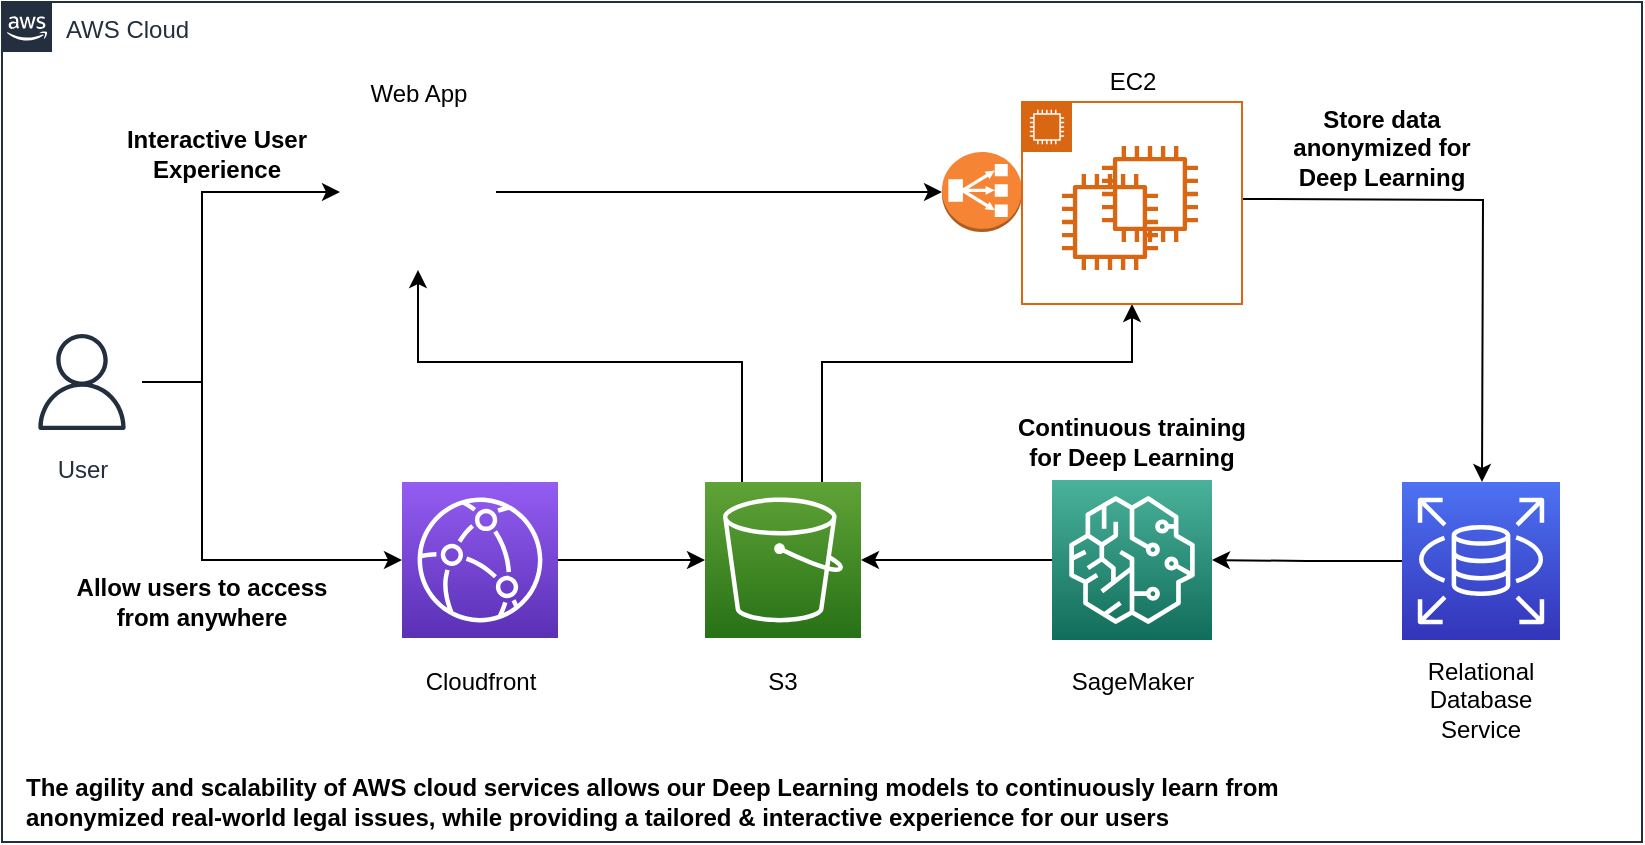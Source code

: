 <mxfile version="14.9.6"><diagram id="gy-GOtCUaJCbBmbK7fSA" name="Page-1"><mxGraphModel dx="1198" dy="610" grid="1" gridSize="10" guides="1" tooltips="1" connect="1" arrows="1" fold="1" page="1" pageScale="1" pageWidth="850" pageHeight="1100" math="0" shadow="0"><root><mxCell id="0"/><mxCell id="1" parent="0"/><mxCell id="nfIGS-helgRACwaLglk0-1" value="AWS Cloud" style="points=[[0,0],[0.25,0],[0.5,0],[0.75,0],[1,0],[1,0.25],[1,0.5],[1,0.75],[1,1],[0.75,1],[0.5,1],[0.25,1],[0,1],[0,0.75],[0,0.5],[0,0.25]];outlineConnect=0;gradientColor=none;html=1;whiteSpace=wrap;fontSize=12;fontStyle=0;shape=mxgraph.aws4.group;grIcon=mxgraph.aws4.group_aws_cloud_alt;strokeColor=#232F3E;fillColor=none;verticalAlign=top;align=left;spacingLeft=30;fontColor=#232F3E;dashed=0;" vertex="1" parent="1"><mxGeometry x="50" y="140" width="820" height="420" as="geometry"/></mxCell><mxCell id="nfIGS-helgRACwaLglk0-2" style="edgeStyle=orthogonalEdgeStyle;rounded=0;orthogonalLoop=1;jettySize=auto;html=1;" edge="1" parent="1" source="nfIGS-helgRACwaLglk0-4" target="nfIGS-helgRACwaLglk0-6"><mxGeometry relative="1" as="geometry"><Array as="points"><mxPoint x="150" y="330"/><mxPoint x="150" y="419"/></Array></mxGeometry></mxCell><mxCell id="nfIGS-helgRACwaLglk0-3" style="edgeStyle=orthogonalEdgeStyle;rounded=0;orthogonalLoop=1;jettySize=auto;html=1;entryX=0;entryY=0.5;entryDx=0;entryDy=0;" edge="1" parent="1" source="nfIGS-helgRACwaLglk0-4" target="nfIGS-helgRACwaLglk0-17"><mxGeometry relative="1" as="geometry"><Array as="points"><mxPoint x="150" y="330"/><mxPoint x="150" y="235"/></Array></mxGeometry></mxCell><mxCell id="nfIGS-helgRACwaLglk0-4" value="User" style="outlineConnect=0;fontColor=#232F3E;gradientColor=none;strokeColor=#232F3E;fillColor=#ffffff;dashed=0;verticalLabelPosition=bottom;verticalAlign=top;align=center;html=1;fontSize=12;fontStyle=0;aspect=fixed;shape=mxgraph.aws4.resourceIcon;resIcon=mxgraph.aws4.user;" vertex="1" parent="1"><mxGeometry x="60" y="300" width="60" height="60" as="geometry"/></mxCell><mxCell id="nfIGS-helgRACwaLglk0-5" style="edgeStyle=orthogonalEdgeStyle;rounded=0;orthogonalLoop=1;jettySize=auto;html=1;" edge="1" parent="1" source="nfIGS-helgRACwaLglk0-6" target="nfIGS-helgRACwaLglk0-10"><mxGeometry relative="1" as="geometry"/></mxCell><mxCell id="nfIGS-helgRACwaLglk0-6" value="" style="points=[[0,0,0],[0.25,0,0],[0.5,0,0],[0.75,0,0],[1,0,0],[0,1,0],[0.25,1,0],[0.5,1,0],[0.75,1,0],[1,1,0],[0,0.25,0],[0,0.5,0],[0,0.75,0],[1,0.25,0],[1,0.5,0],[1,0.75,0]];outlineConnect=0;fontColor=#232F3E;gradientColor=#945DF2;gradientDirection=north;fillColor=#5A30B5;strokeColor=#ffffff;dashed=0;verticalLabelPosition=bottom;verticalAlign=top;align=center;html=1;fontSize=12;fontStyle=0;aspect=fixed;shape=mxgraph.aws4.resourceIcon;resIcon=mxgraph.aws4.cloudfront;" vertex="1" parent="1"><mxGeometry x="250" y="380" width="78" height="78" as="geometry"/></mxCell><mxCell id="nfIGS-helgRACwaLglk0-7" value="Cloudfront" style="text;html=1;strokeColor=none;fillColor=none;align=center;verticalAlign=middle;whiteSpace=wrap;rounded=0;" vertex="1" parent="1"><mxGeometry x="268.5" y="470" width="41" height="20" as="geometry"/></mxCell><mxCell id="nfIGS-helgRACwaLglk0-8" style="edgeStyle=orthogonalEdgeStyle;rounded=0;orthogonalLoop=1;jettySize=auto;html=1;entryX=0.5;entryY=1;entryDx=0;entryDy=0;" edge="1" parent="1" source="nfIGS-helgRACwaLglk0-10" target="nfIGS-helgRACwaLglk0-17"><mxGeometry relative="1" as="geometry"><Array as="points"><mxPoint x="420" y="320"/><mxPoint x="258" y="320"/></Array></mxGeometry></mxCell><mxCell id="nfIGS-helgRACwaLglk0-9" style="edgeStyle=orthogonalEdgeStyle;rounded=0;orthogonalLoop=1;jettySize=auto;html=1;" edge="1" parent="1" source="nfIGS-helgRACwaLglk0-10" target="nfIGS-helgRACwaLglk0-14"><mxGeometry relative="1" as="geometry"><Array as="points"><mxPoint x="460" y="320"/><mxPoint x="615" y="320"/></Array></mxGeometry></mxCell><mxCell id="nfIGS-helgRACwaLglk0-10" value="" style="points=[[0,0,0],[0.25,0,0],[0.5,0,0],[0.75,0,0],[1,0,0],[0,1,0],[0.25,1,0],[0.5,1,0],[0.75,1,0],[1,1,0],[0,0.25,0],[0,0.5,0],[0,0.75,0],[1,0.25,0],[1,0.5,0],[1,0.75,0]];outlineConnect=0;fontColor=#232F3E;gradientColor=#60A337;gradientDirection=north;fillColor=#277116;strokeColor=#ffffff;dashed=0;verticalLabelPosition=bottom;verticalAlign=top;align=center;html=1;fontSize=12;fontStyle=0;aspect=fixed;shape=mxgraph.aws4.resourceIcon;resIcon=mxgraph.aws4.s3;" vertex="1" parent="1"><mxGeometry x="401.5" y="380" width="78" height="78" as="geometry"/></mxCell><mxCell id="nfIGS-helgRACwaLglk0-11" value="S3" style="text;html=1;strokeColor=none;fillColor=none;align=center;verticalAlign=middle;whiteSpace=wrap;rounded=0;" vertex="1" parent="1"><mxGeometry x="420" y="470" width="41" height="20" as="geometry"/></mxCell><mxCell id="nfIGS-helgRACwaLglk0-12" value="" style="outlineConnect=0;dashed=0;verticalLabelPosition=bottom;verticalAlign=top;align=center;html=1;shape=mxgraph.aws3.classic_load_balancer;fillColor=#F58534;gradientColor=none;" vertex="1" parent="1"><mxGeometry x="520" y="215" width="40" height="40" as="geometry"/></mxCell><mxCell id="nfIGS-helgRACwaLglk0-13" style="edgeStyle=orthogonalEdgeStyle;rounded=0;orthogonalLoop=1;jettySize=auto;html=1;" edge="1" parent="1"><mxGeometry relative="1" as="geometry"><mxPoint x="670" y="238.5" as="sourcePoint"/><mxPoint x="790" y="380" as="targetPoint"/></mxGeometry></mxCell><mxCell id="nfIGS-helgRACwaLglk0-14" value="" style="points=[[0,0],[0.25,0],[0.5,0],[0.75,0],[1,0],[1,0.25],[1,0.5],[1,0.75],[1,1],[0.75,1],[0.5,1],[0.25,1],[0,1],[0,0.75],[0,0.5],[0,0.25]];outlineConnect=0;gradientColor=none;html=1;whiteSpace=wrap;fontSize=12;fontStyle=0;shape=mxgraph.aws4.group;grIcon=mxgraph.aws4.group_ec2_instance_contents;strokeColor=#D86613;fillColor=none;verticalAlign=top;align=left;spacingLeft=30;fontColor=#D86613;dashed=0;" vertex="1" parent="1"><mxGeometry x="560" y="190" width="110" height="101" as="geometry"/></mxCell><mxCell id="nfIGS-helgRACwaLglk0-15" value="" style="outlineConnect=0;fontColor=#232F3E;gradientColor=none;fillColor=#D86613;strokeColor=none;dashed=0;verticalLabelPosition=bottom;verticalAlign=top;align=center;html=1;fontSize=12;fontStyle=0;aspect=fixed;pointerEvents=1;shape=mxgraph.aws4.instance2;" vertex="1" parent="1"><mxGeometry x="580" y="226" width="48" height="48" as="geometry"/></mxCell><mxCell id="nfIGS-helgRACwaLglk0-16" style="edgeStyle=orthogonalEdgeStyle;rounded=0;orthogonalLoop=1;jettySize=auto;html=1;entryX=0;entryY=0.5;entryDx=0;entryDy=0;entryPerimeter=0;" edge="1" parent="1" source="nfIGS-helgRACwaLglk0-17" target="nfIGS-helgRACwaLglk0-12"><mxGeometry relative="1" as="geometry"/></mxCell><mxCell id="nfIGS-helgRACwaLglk0-17" value="" style="shape=image;html=1;verticalAlign=top;verticalLabelPosition=bottom;labelBackgroundColor=#ffffff;imageAspect=0;aspect=fixed;image=https://cdn4.iconfinder.com/data/icons/logos-3/600/React.js_logo-128.png" vertex="1" parent="1"><mxGeometry x="219" y="196" width="78" height="78" as="geometry"/></mxCell><mxCell id="nfIGS-helgRACwaLglk0-18" value="" style="outlineConnect=0;fontColor=#232F3E;gradientColor=none;fillColor=#D86613;strokeColor=none;dashed=0;verticalLabelPosition=bottom;verticalAlign=top;align=center;html=1;fontSize=12;fontStyle=0;aspect=fixed;pointerEvents=1;shape=mxgraph.aws4.instance2;" vertex="1" parent="1"><mxGeometry x="600" y="212" width="48" height="48" as="geometry"/></mxCell><mxCell id="nfIGS-helgRACwaLglk0-19" style="edgeStyle=orthogonalEdgeStyle;rounded=0;orthogonalLoop=1;jettySize=auto;html=1;" edge="1" parent="1" source="nfIGS-helgRACwaLglk0-20" target="nfIGS-helgRACwaLglk0-10"><mxGeometry relative="1" as="geometry"/></mxCell><mxCell id="nfIGS-helgRACwaLglk0-20" value="" style="points=[[0,0,0],[0.25,0,0],[0.5,0,0],[0.75,0,0],[1,0,0],[0,1,0],[0.25,1,0],[0.5,1,0],[0.75,1,0],[1,1,0],[0,0.25,0],[0,0.5,0],[0,0.75,0],[1,0.25,0],[1,0.5,0],[1,0.75,0]];outlineConnect=0;fontColor=#232F3E;gradientColor=#4AB29A;gradientDirection=north;fillColor=#116D5B;strokeColor=#ffffff;dashed=0;verticalLabelPosition=bottom;verticalAlign=top;align=center;html=1;fontSize=12;fontStyle=0;aspect=fixed;shape=mxgraph.aws4.resourceIcon;resIcon=mxgraph.aws4.sagemaker;" vertex="1" parent="1"><mxGeometry x="575" y="379" width="80" height="80" as="geometry"/></mxCell><mxCell id="nfIGS-helgRACwaLglk0-21" value="SageMaker" style="text;html=1;strokeColor=none;fillColor=none;align=center;verticalAlign=middle;whiteSpace=wrap;rounded=0;" vertex="1" parent="1"><mxGeometry x="594.5" y="470" width="41" height="20" as="geometry"/></mxCell><mxCell id="nfIGS-helgRACwaLglk0-22" style="edgeStyle=orthogonalEdgeStyle;rounded=0;orthogonalLoop=1;jettySize=auto;html=1;" edge="1" parent="1" source="nfIGS-helgRACwaLglk0-23" target="nfIGS-helgRACwaLglk0-20"><mxGeometry relative="1" as="geometry"/></mxCell><mxCell id="nfIGS-helgRACwaLglk0-23" value="" style="points=[[0,0,0],[0.25,0,0],[0.5,0,0],[0.75,0,0],[1,0,0],[0,1,0],[0.25,1,0],[0.5,1,0],[0.75,1,0],[1,1,0],[0,0.25,0],[0,0.5,0],[0,0.75,0],[1,0.25,0],[1,0.5,0],[1,0.75,0]];outlineConnect=0;fontColor=#232F3E;gradientColor=#4D72F3;gradientDirection=north;fillColor=#3334B9;strokeColor=#ffffff;dashed=0;verticalLabelPosition=bottom;verticalAlign=top;align=center;html=1;fontSize=12;fontStyle=0;aspect=fixed;shape=mxgraph.aws4.resourceIcon;resIcon=mxgraph.aws4.rds;" vertex="1" parent="1"><mxGeometry x="750" y="380" width="79" height="79" as="geometry"/></mxCell><mxCell id="nfIGS-helgRACwaLglk0-24" value="Web App" style="text;html=1;strokeColor=none;fillColor=none;align=center;verticalAlign=middle;whiteSpace=wrap;rounded=0;" vertex="1" parent="1"><mxGeometry x="226.75" y="176" width="62.5" height="20" as="geometry"/></mxCell><mxCell id="nfIGS-helgRACwaLglk0-25" value="EC2" style="text;html=1;strokeColor=none;fillColor=none;align=center;verticalAlign=middle;whiteSpace=wrap;rounded=0;" vertex="1" parent="1"><mxGeometry x="594.5" y="170" width="41" height="20" as="geometry"/></mxCell><mxCell id="nfIGS-helgRACwaLglk0-26" value="Relational Database Service" style="text;html=1;strokeColor=none;fillColor=none;align=center;verticalAlign=middle;whiteSpace=wrap;rounded=0;" vertex="1" parent="1"><mxGeometry x="769" y="479" width="41" height="20" as="geometry"/></mxCell><mxCell id="nfIGS-helgRACwaLglk0-27" value="Store data anonymized for Deep Learning" style="text;html=1;strokeColor=none;fillColor=none;align=center;verticalAlign=middle;whiteSpace=wrap;rounded=0;fontStyle=1" vertex="1" parent="1"><mxGeometry x="690" y="203" width="100" height="20" as="geometry"/></mxCell><mxCell id="nfIGS-helgRACwaLglk0-28" value="Allow users to access from anywhere" style="text;html=1;strokeColor=none;fillColor=none;align=center;verticalAlign=middle;whiteSpace=wrap;rounded=0;fontStyle=1" vertex="1" parent="1"><mxGeometry x="80" y="430" width="140" height="20" as="geometry"/></mxCell><mxCell id="nfIGS-helgRACwaLglk0-29" value="Continuous training for Deep Learning" style="text;html=1;strokeColor=none;fillColor=none;align=center;verticalAlign=middle;whiteSpace=wrap;rounded=0;fontStyle=1" vertex="1" parent="1"><mxGeometry x="550" y="350" width="130" height="20" as="geometry"/></mxCell><mxCell id="nfIGS-helgRACwaLglk0-30" style="edgeStyle=orthogonalEdgeStyle;rounded=0;orthogonalLoop=1;jettySize=auto;html=1;exitX=0.5;exitY=1;exitDx=0;exitDy=0;" edge="1" parent="1" source="nfIGS-helgRACwaLglk0-27" target="nfIGS-helgRACwaLglk0-27"><mxGeometry relative="1" as="geometry"/></mxCell><mxCell id="nfIGS-helgRACwaLglk0-31" value="Interactive User Experience" style="text;html=1;strokeColor=none;fillColor=none;align=center;verticalAlign=middle;whiteSpace=wrap;rounded=0;fontStyle=1" vertex="1" parent="1"><mxGeometry x="87.75" y="206" width="139" height="20" as="geometry"/></mxCell><mxCell id="nfIGS-helgRACwaLglk0-32" value="The agility and scalability of AWS cloud services allows our Deep Learning models to continuously learn from anonymized real-world legal issues, while providing a tailored &amp;amp; interactive experience for our users" style="text;html=1;strokeColor=none;fillColor=none;align=left;verticalAlign=middle;whiteSpace=wrap;rounded=0;fontStyle=1" vertex="1" parent="1"><mxGeometry x="60" y="530" width="670" height="20" as="geometry"/></mxCell></root></mxGraphModel></diagram></mxfile>